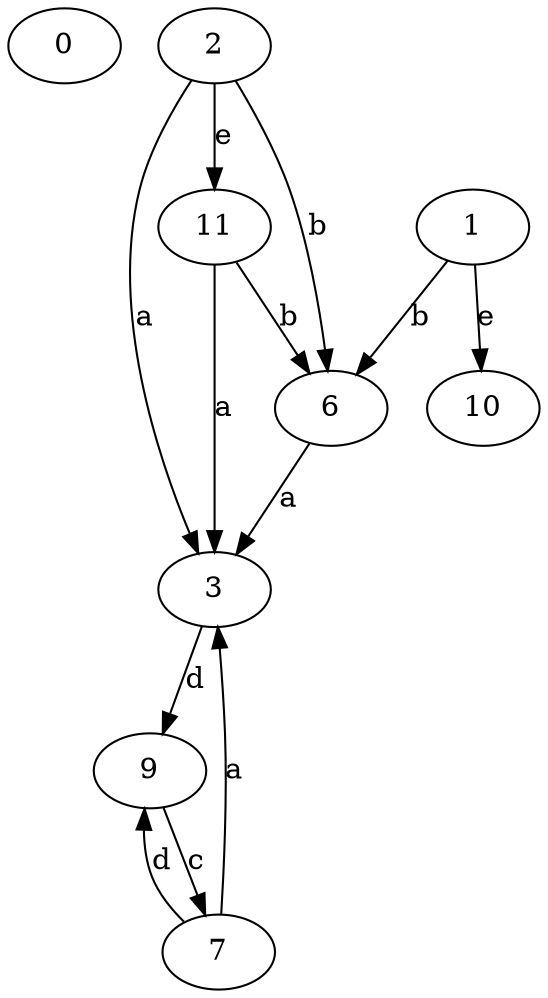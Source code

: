 strict digraph  {
0;
3;
6;
7;
9;
10;
11;
1;
2;
3 -> 9  [label=d];
6 -> 3  [label=a];
7 -> 3  [label=a];
7 -> 9  [label=d];
9 -> 7  [label=c];
11 -> 3  [label=a];
11 -> 6  [label=b];
1 -> 6  [label=b];
1 -> 10  [label=e];
2 -> 3  [label=a];
2 -> 6  [label=b];
2 -> 11  [label=e];
}
